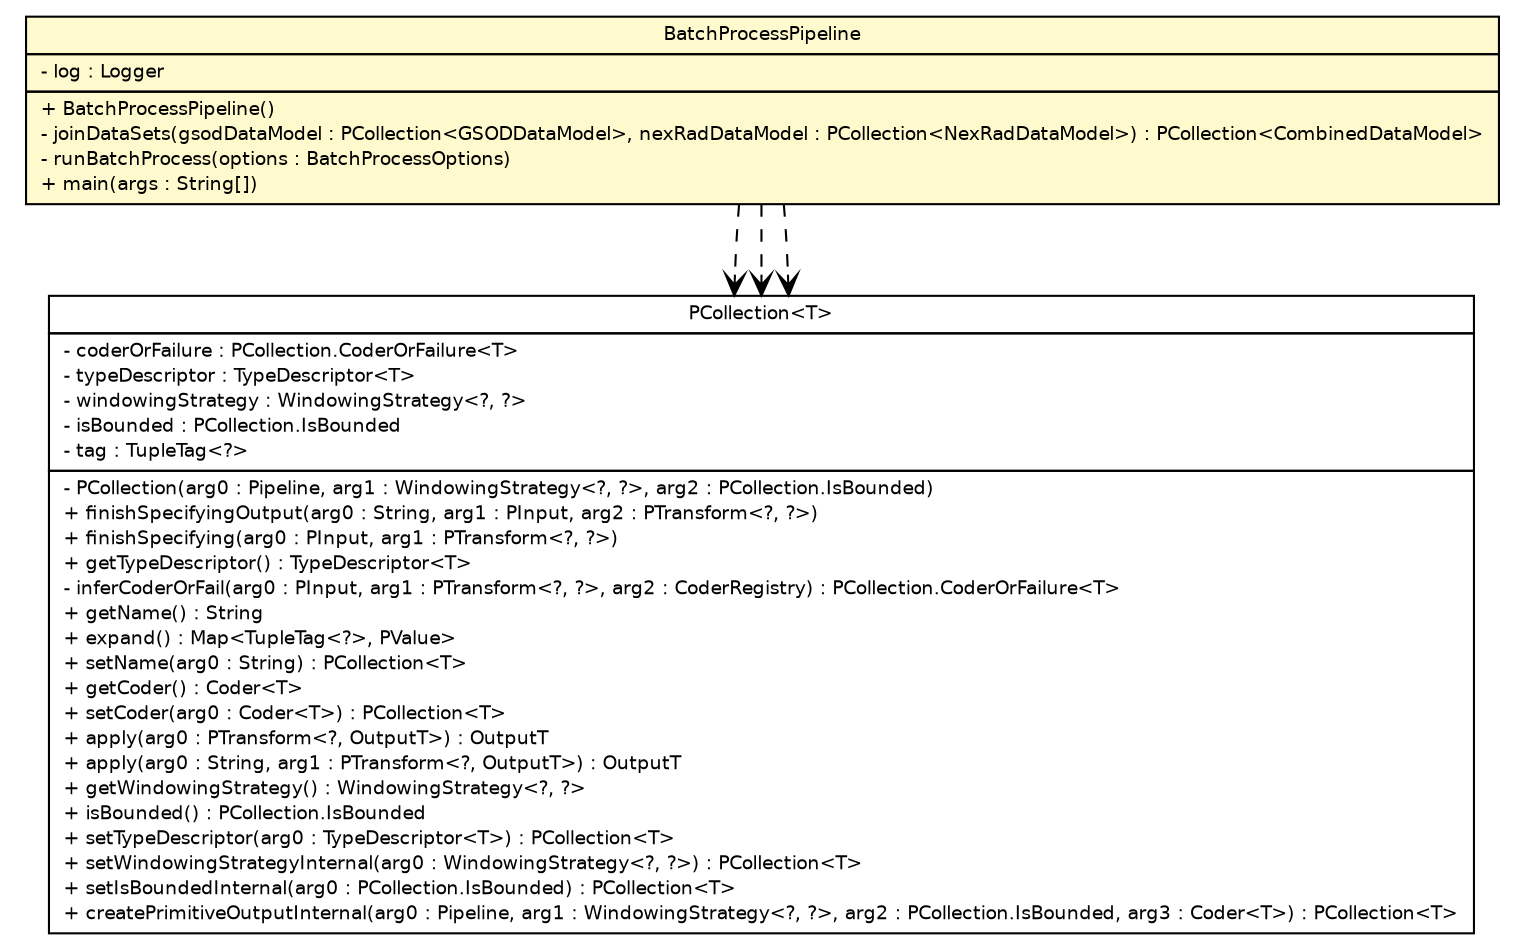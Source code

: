 #!/usr/local/bin/dot
#
# Class diagram 
# Generated by UMLGraph version R5_6-24-gf6e263 (http://www.umlgraph.org/)
#

digraph G {
	edge [fontname="Helvetica",fontsize=10,labelfontname="Helvetica",labelfontsize=10];
	node [fontname="Helvetica",fontsize=10,shape=plaintext];
	nodesep=0.25;
	ranksep=0.5;
	// com.ohair.stephen.edp.BatchProcessPipeline
	c185 [label=<<table title="com.ohair.stephen.edp.BatchProcessPipeline" border="0" cellborder="1" cellspacing="0" cellpadding="2" port="p" bgcolor="lemonChiffon" href="./BatchProcessPipeline.html">
		<tr><td><table border="0" cellspacing="0" cellpadding="1">
<tr><td align="center" balign="center"> BatchProcessPipeline </td></tr>
		</table></td></tr>
		<tr><td><table border="0" cellspacing="0" cellpadding="1">
<tr><td align="left" balign="left"> - log : Logger </td></tr>
		</table></td></tr>
		<tr><td><table border="0" cellspacing="0" cellpadding="1">
<tr><td align="left" balign="left"> + BatchProcessPipeline() </td></tr>
<tr><td align="left" balign="left"> - joinDataSets(gsodDataModel : PCollection&lt;GSODDataModel&gt;, nexRadDataModel : PCollection&lt;NexRadDataModel&gt;) : PCollection&lt;CombinedDataModel&gt; </td></tr>
<tr><td align="left" balign="left"> - runBatchProcess(options : BatchProcessOptions) </td></tr>
<tr><td align="left" balign="left"> + main(args : String[]) </td></tr>
		</table></td></tr>
		</table>>, URL="./BatchProcessPipeline.html", fontname="Helvetica", fontcolor="black", fontsize=9.0];
	// com.ohair.stephen.edp.BatchProcessPipeline DEPEND org.apache.beam.sdk.values.PCollection<T>
	c185:p -> c197:p [taillabel="", label="", headlabel="", fontname="Helvetica", fontcolor="black", fontsize=10.0, color="black", arrowhead=open, style=dashed];
	// com.ohair.stephen.edp.BatchProcessPipeline DEPEND org.apache.beam.sdk.values.PCollection<T>
	c185:p -> c197:p [taillabel="", label="", headlabel="", fontname="Helvetica", fontcolor="black", fontsize=10.0, color="black", arrowhead=open, style=dashed];
	// com.ohair.stephen.edp.BatchProcessPipeline DEPEND org.apache.beam.sdk.values.PCollection<T>
	c185:p -> c197:p [taillabel="", label="", headlabel="", fontname="Helvetica", fontcolor="black", fontsize=10.0, color="black", arrowhead=open, style=dashed];
	// org.apache.beam.sdk.values.PCollection<T>
	c197 [label=<<table title="org.apache.beam.sdk.values.PCollection" border="0" cellborder="1" cellspacing="0" cellpadding="2" port="p" href="http://java.sun.com/j2se/1.4.2/docs/api/org/apache/beam/sdk/values/PCollection.html">
		<tr><td><table border="0" cellspacing="0" cellpadding="1">
<tr><td align="center" balign="center"> PCollection&lt;T&gt; </td></tr>
		</table></td></tr>
		<tr><td><table border="0" cellspacing="0" cellpadding="1">
<tr><td align="left" balign="left"> - coderOrFailure : PCollection.CoderOrFailure&lt;T&gt; </td></tr>
<tr><td align="left" balign="left"> - typeDescriptor : TypeDescriptor&lt;T&gt; </td></tr>
<tr><td align="left" balign="left"> - windowingStrategy : WindowingStrategy&lt;?, ?&gt; </td></tr>
<tr><td align="left" balign="left"> - isBounded : PCollection.IsBounded </td></tr>
<tr><td align="left" balign="left"> - tag : TupleTag&lt;?&gt; </td></tr>
		</table></td></tr>
		<tr><td><table border="0" cellspacing="0" cellpadding="1">
<tr><td align="left" balign="left"> - PCollection(arg0 : Pipeline, arg1 : WindowingStrategy&lt;?, ?&gt;, arg2 : PCollection.IsBounded) </td></tr>
<tr><td align="left" balign="left"> + finishSpecifyingOutput(arg0 : String, arg1 : PInput, arg2 : PTransform&lt;?, ?&gt;) </td></tr>
<tr><td align="left" balign="left"> + finishSpecifying(arg0 : PInput, arg1 : PTransform&lt;?, ?&gt;) </td></tr>
<tr><td align="left" balign="left"> + getTypeDescriptor() : TypeDescriptor&lt;T&gt; </td></tr>
<tr><td align="left" balign="left"> - inferCoderOrFail(arg0 : PInput, arg1 : PTransform&lt;?, ?&gt;, arg2 : CoderRegistry) : PCollection.CoderOrFailure&lt;T&gt; </td></tr>
<tr><td align="left" balign="left"> + getName() : String </td></tr>
<tr><td align="left" balign="left"> + expand() : Map&lt;TupleTag&lt;?&gt;, PValue&gt; </td></tr>
<tr><td align="left" balign="left"> + setName(arg0 : String) : PCollection&lt;T&gt; </td></tr>
<tr><td align="left" balign="left"> + getCoder() : Coder&lt;T&gt; </td></tr>
<tr><td align="left" balign="left"> + setCoder(arg0 : Coder&lt;T&gt;) : PCollection&lt;T&gt; </td></tr>
<tr><td align="left" balign="left"> + apply(arg0 : PTransform&lt;?, OutputT&gt;) : OutputT </td></tr>
<tr><td align="left" balign="left"> + apply(arg0 : String, arg1 : PTransform&lt;?, OutputT&gt;) : OutputT </td></tr>
<tr><td align="left" balign="left"> + getWindowingStrategy() : WindowingStrategy&lt;?, ?&gt; </td></tr>
<tr><td align="left" balign="left"> + isBounded() : PCollection.IsBounded </td></tr>
<tr><td align="left" balign="left"> + setTypeDescriptor(arg0 : TypeDescriptor&lt;T&gt;) : PCollection&lt;T&gt; </td></tr>
<tr><td align="left" balign="left"> + setWindowingStrategyInternal(arg0 : WindowingStrategy&lt;?, ?&gt;) : PCollection&lt;T&gt; </td></tr>
<tr><td align="left" balign="left"> + setIsBoundedInternal(arg0 : PCollection.IsBounded) : PCollection&lt;T&gt; </td></tr>
<tr><td align="left" balign="left"> + createPrimitiveOutputInternal(arg0 : Pipeline, arg1 : WindowingStrategy&lt;?, ?&gt;, arg2 : PCollection.IsBounded, arg3 : Coder&lt;T&gt;) : PCollection&lt;T&gt; </td></tr>
		</table></td></tr>
		</table>>, URL="http://java.sun.com/j2se/1.4.2/docs/api/org/apache/beam/sdk/values/PCollection.html", fontname="Helvetica", fontcolor="black", fontsize=9.0];
}


